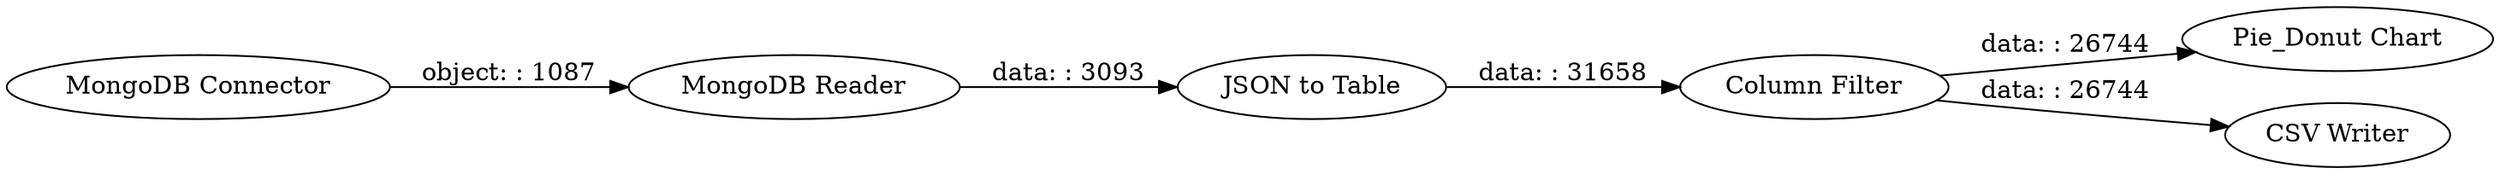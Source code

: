 digraph {
	"3705982955273342997_4" [label="Column Filter"]
	"3705982955273342997_3" [label="JSON to Table"]
	"3705982955273342997_1" [label="MongoDB Connector"]
	"3705982955273342997_5" [label="Pie_Donut Chart"]
	"3705982955273342997_6" [label="CSV Writer"]
	"3705982955273342997_2" [label="MongoDB Reader"]
	"3705982955273342997_2" -> "3705982955273342997_3" [label="data: : 3093"]
	"3705982955273342997_4" -> "3705982955273342997_6" [label="data: : 26744"]
	"3705982955273342997_1" -> "3705982955273342997_2" [label="object: : 1087"]
	"3705982955273342997_4" -> "3705982955273342997_5" [label="data: : 26744"]
	"3705982955273342997_3" -> "3705982955273342997_4" [label="data: : 31658"]
	rankdir=LR
}
